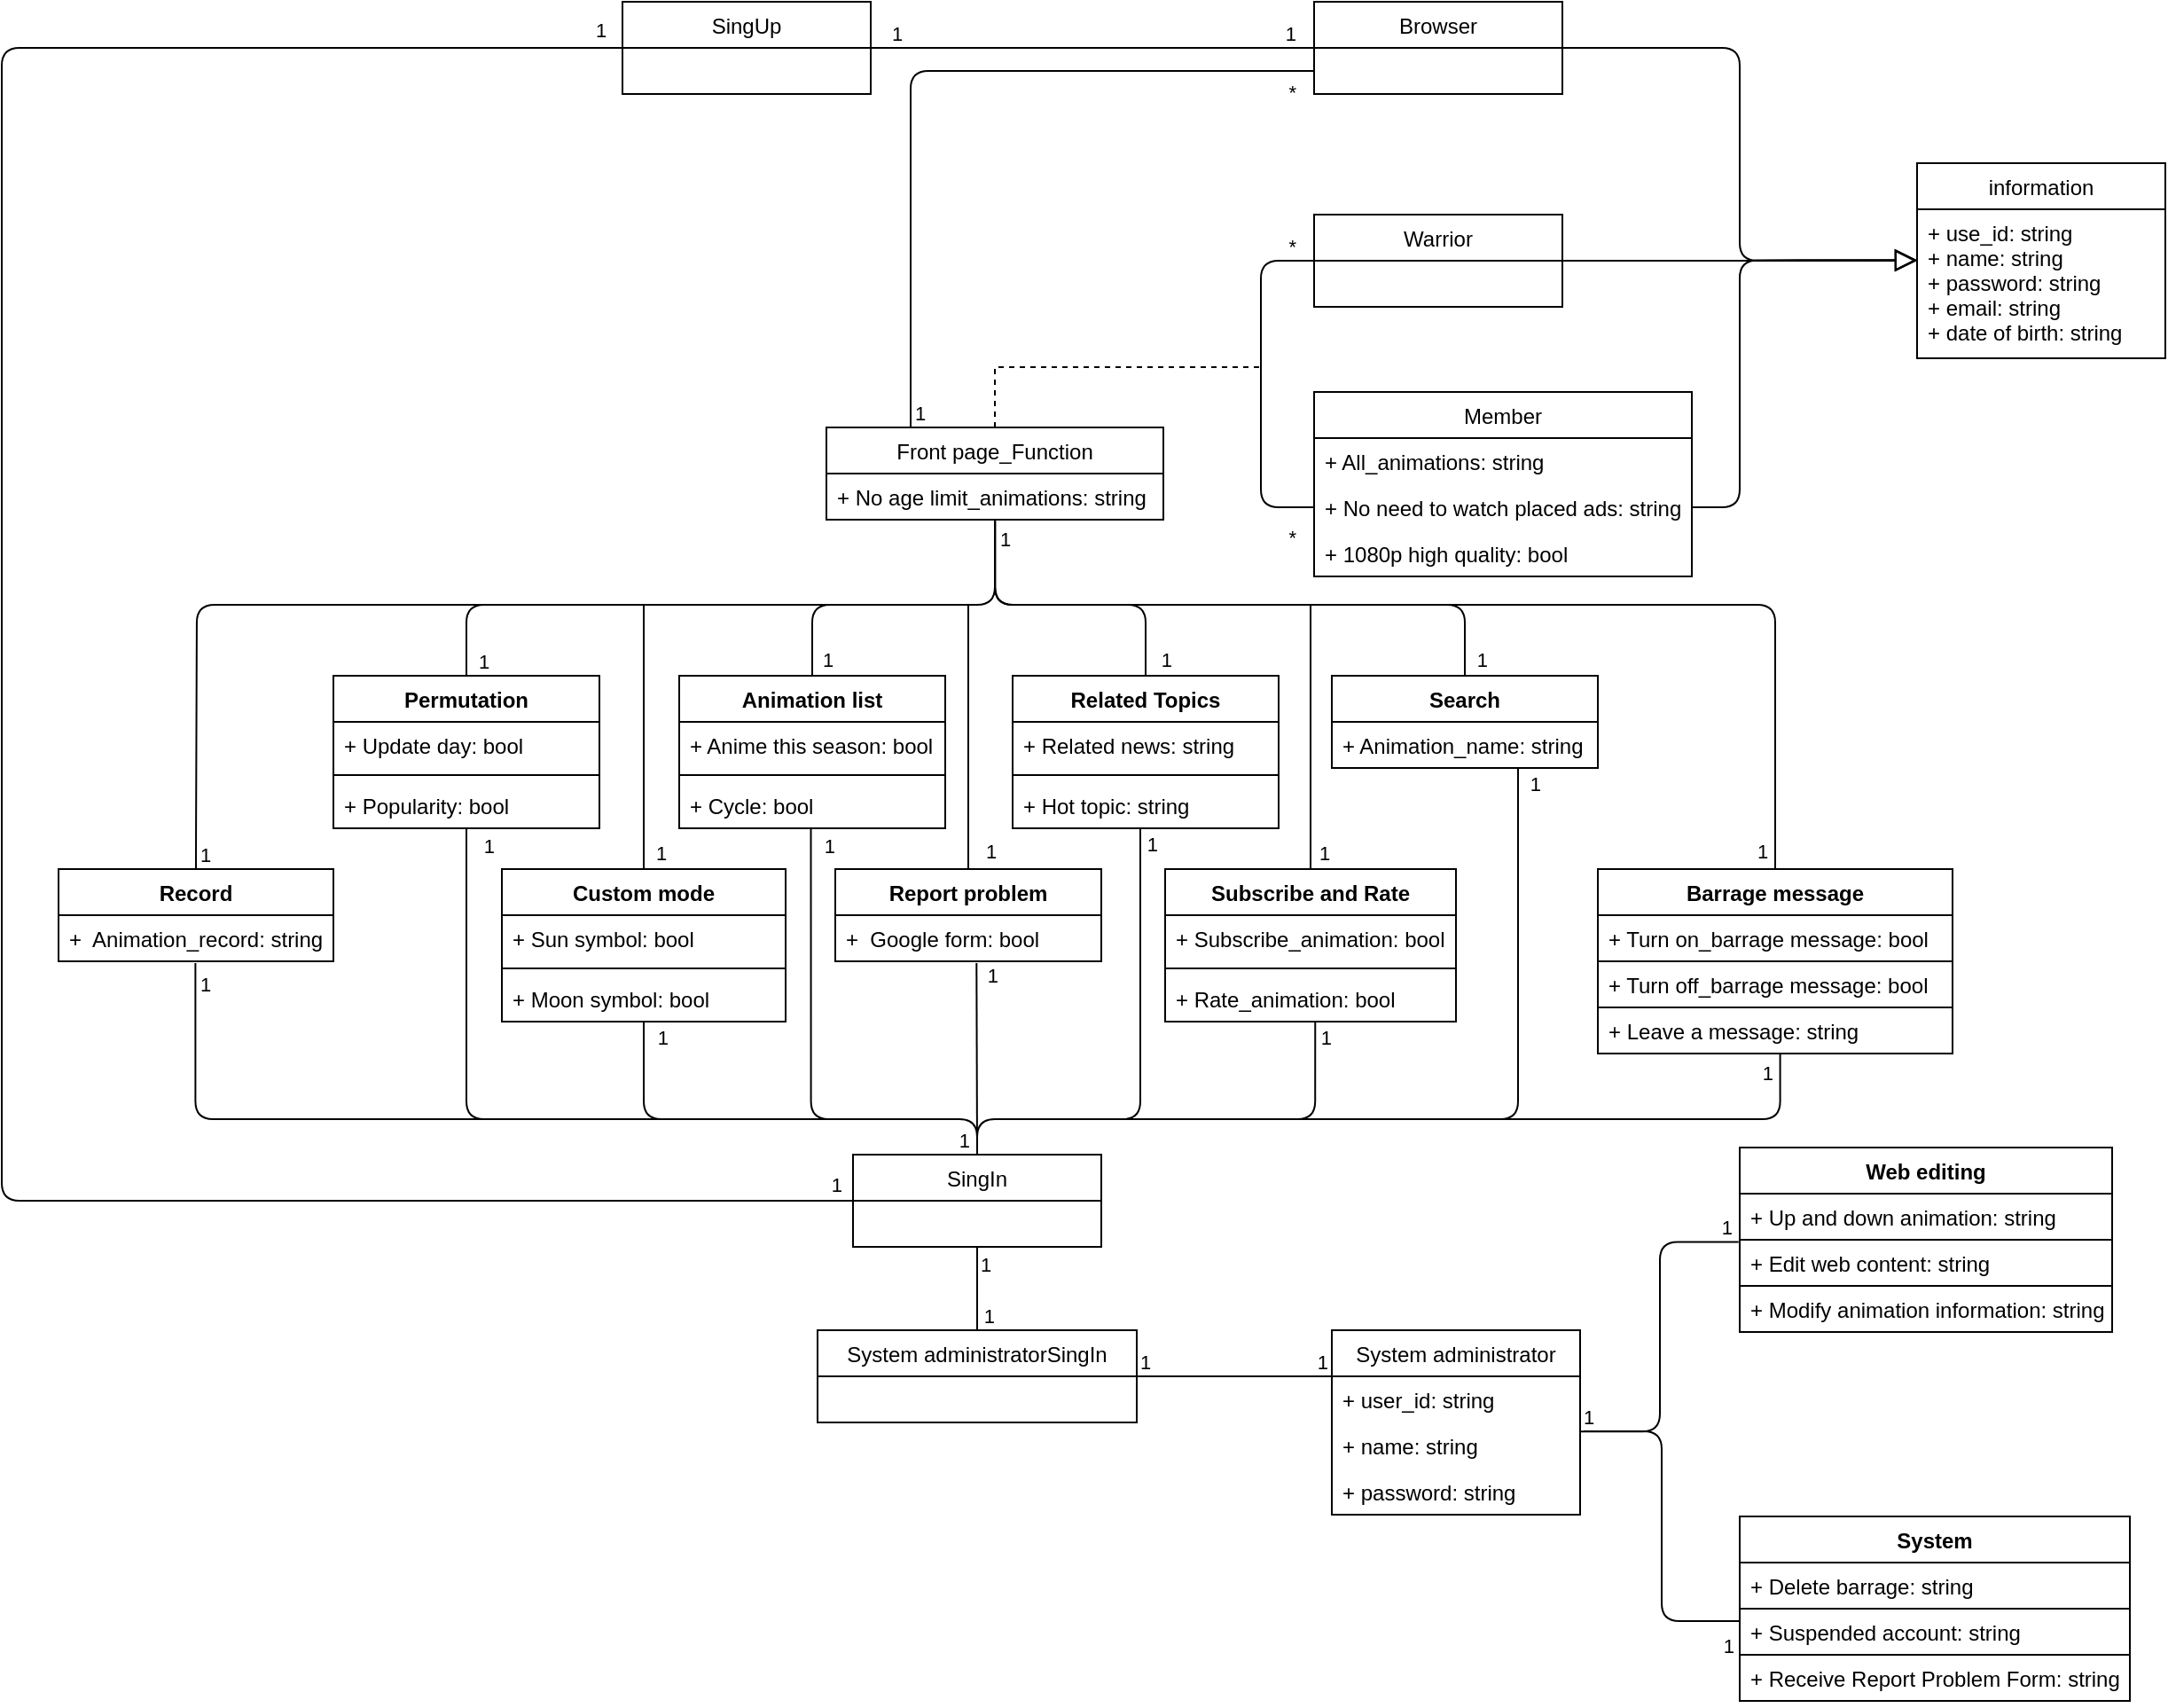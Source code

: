 <mxfile version="20.0.1" type="device"><diagram id="tWp7U-NLmgK9PzaAD5RM" name="第1頁"><mxGraphModel dx="2249" dy="794" grid="1" gridSize="10" guides="1" tooltips="1" connect="1" arrows="1" fold="1" page="1" pageScale="1" pageWidth="827" pageHeight="1169" math="0" shadow="0"><root><mxCell id="0"/><mxCell id="1" parent="0"/><mxCell id="ra0GD101B_zufnf_f1cw-1" value="Browser" style="swimlane;fontStyle=0;childLayout=stackLayout;horizontal=1;startSize=26;fillColor=none;horizontalStack=0;resizeParent=1;resizeParentMax=0;resizeLast=0;collapsible=1;marginBottom=0;" vertex="1" parent="1"><mxGeometry x="520" y="130" width="140" height="52" as="geometry"/></mxCell><mxCell id="ra0GD101B_zufnf_f1cw-2" value="Warrior" style="swimlane;fontStyle=0;childLayout=stackLayout;horizontal=1;startSize=26;fillColor=none;horizontalStack=0;resizeParent=1;resizeParentMax=0;resizeLast=0;collapsible=1;marginBottom=0;" vertex="1" parent="1"><mxGeometry x="520" y="250" width="140" height="52" as="geometry"/></mxCell><mxCell id="ra0GD101B_zufnf_f1cw-4" value="information" style="swimlane;fontStyle=0;childLayout=stackLayout;horizontal=1;startSize=26;fillColor=none;horizontalStack=0;resizeParent=1;resizeParentMax=0;resizeLast=0;collapsible=1;marginBottom=0;" vertex="1" parent="1"><mxGeometry x="860" y="221" width="140" height="110" as="geometry"/></mxCell><mxCell id="ra0GD101B_zufnf_f1cw-5" value="+ use_id: string&#10;+ name: string&#10;+ password: string&#10;+ email: string&#10;+ date of birth: string" style="text;strokeColor=none;fillColor=none;align=left;verticalAlign=top;spacingLeft=4;spacingRight=4;overflow=hidden;rotatable=0;points=[[0,0.5],[1,0.5]];portConstraint=eastwest;" vertex="1" parent="ra0GD101B_zufnf_f1cw-4"><mxGeometry y="26" width="140" height="84" as="geometry"/></mxCell><mxCell id="ra0GD101B_zufnf_f1cw-6" value="" style="endArrow=block;endSize=10;endFill=0;html=1;rounded=1;entryX=0;entryY=0.5;entryDx=0;entryDy=0;edgeStyle=orthogonalEdgeStyle;exitX=1;exitY=0.5;exitDx=0;exitDy=0;" edge="1" parent="1" source="ra0GD101B_zufnf_f1cw-1" target="ra0GD101B_zufnf_f1cw-4"><mxGeometry x="0.125" y="80" width="160" relative="1" as="geometry"><mxPoint x="770" y="316" as="sourcePoint"/><mxPoint x="830" y="280" as="targetPoint"/><mxPoint as="offset"/></mxGeometry></mxCell><mxCell id="ra0GD101B_zufnf_f1cw-7" value="" style="endArrow=block;endSize=10;endFill=0;html=1;rounded=1;edgeStyle=orthogonalEdgeStyle;exitX=1;exitY=0.5;exitDx=0;exitDy=0;" edge="1" parent="1" source="ra0GD101B_zufnf_f1cw-2"><mxGeometry x="0.125" y="80" width="160" relative="1" as="geometry"><mxPoint x="610" y="275.66" as="sourcePoint"/><mxPoint x="860" y="275.66" as="targetPoint"/><mxPoint as="offset"/></mxGeometry></mxCell><mxCell id="ra0GD101B_zufnf_f1cw-8" value="" style="endArrow=block;endSize=10;endFill=0;html=1;rounded=1;edgeStyle=orthogonalEdgeStyle;exitX=1;exitY=0.5;exitDx=0;exitDy=0;" edge="1" parent="1" source="ra0GD101B_zufnf_f1cw-176"><mxGeometry x="0.125" y="80" width="160" relative="1" as="geometry"><mxPoint x="660" y="396.0" as="sourcePoint"/><mxPoint x="860" y="275.66" as="targetPoint"/><mxPoint as="offset"/><Array as="points"><mxPoint x="760" y="415"/><mxPoint x="760" y="276"/></Array></mxGeometry></mxCell><mxCell id="ra0GD101B_zufnf_f1cw-9" value="SingUp" style="swimlane;fontStyle=0;childLayout=stackLayout;horizontal=1;startSize=26;fillColor=none;horizontalStack=0;resizeParent=1;resizeParentMax=0;resizeLast=0;collapsible=1;marginBottom=0;" vertex="1" parent="1"><mxGeometry x="130" y="130" width="140" height="52" as="geometry"/></mxCell><mxCell id="ra0GD101B_zufnf_f1cw-11" value="SingIn" style="swimlane;fontStyle=0;childLayout=stackLayout;horizontal=1;startSize=26;fillColor=none;horizontalStack=0;resizeParent=1;resizeParentMax=0;resizeLast=0;collapsible=1;marginBottom=0;" vertex="1" parent="1"><mxGeometry x="260" y="780" width="140" height="52" as="geometry"/></mxCell><mxCell id="ra0GD101B_zufnf_f1cw-13" value="" style="endArrow=none;html=1;edgeStyle=orthogonalEdgeStyle;rounded=0;exitX=1;exitY=0.5;exitDx=0;exitDy=0;entryX=0;entryY=0.5;entryDx=0;entryDy=0;" edge="1" parent="1" source="ra0GD101B_zufnf_f1cw-9" target="ra0GD101B_zufnf_f1cw-1"><mxGeometry relative="1" as="geometry"><mxPoint x="370" y="150" as="sourcePoint"/><mxPoint x="500" y="156" as="targetPoint"/></mxGeometry></mxCell><mxCell id="ra0GD101B_zufnf_f1cw-14" value="1" style="edgeLabel;resizable=0;html=1;align=left;verticalAlign=bottom;" connectable="0" vertex="1" parent="ra0GD101B_zufnf_f1cw-13"><mxGeometry x="-1" relative="1" as="geometry"><mxPoint x="10" as="offset"/></mxGeometry></mxCell><mxCell id="ra0GD101B_zufnf_f1cw-15" value="1" style="edgeLabel;resizable=0;html=1;align=right;verticalAlign=bottom;" connectable="0" vertex="1" parent="ra0GD101B_zufnf_f1cw-13"><mxGeometry x="1" relative="1" as="geometry"><mxPoint x="-10" as="offset"/></mxGeometry></mxCell><mxCell id="ra0GD101B_zufnf_f1cw-16" value="Front page_Function" style="swimlane;fontStyle=0;childLayout=stackLayout;horizontal=1;startSize=26;fillColor=none;horizontalStack=0;resizeParent=1;resizeParentMax=0;resizeLast=0;collapsible=1;marginBottom=0;" vertex="1" parent="1"><mxGeometry x="245" y="370" width="190" height="52" as="geometry"/></mxCell><mxCell id="ra0GD101B_zufnf_f1cw-17" value="+ No age limit_animations: string " style="text;strokeColor=none;fillColor=none;align=left;verticalAlign=top;spacingLeft=4;spacingRight=4;overflow=hidden;rotatable=0;points=[[0,0.5],[1,0.5]];portConstraint=eastwest;" vertex="1" parent="ra0GD101B_zufnf_f1cw-16"><mxGeometry y="26" width="190" height="26" as="geometry"/></mxCell><mxCell id="ra0GD101B_zufnf_f1cw-23" value="" style="endArrow=none;html=1;edgeStyle=orthogonalEdgeStyle;rounded=1;exitX=0;exitY=0.5;exitDx=0;exitDy=0;entryX=0;entryY=0.5;entryDx=0;entryDy=0;" edge="1" parent="1" source="ra0GD101B_zufnf_f1cw-176" target="ra0GD101B_zufnf_f1cw-2"><mxGeometry relative="1" as="geometry"><mxPoint x="520.0" y="396.0" as="sourcePoint"/><mxPoint x="550" y="250" as="targetPoint"/><Array as="points"><mxPoint x="490" y="415"/><mxPoint x="490" y="276"/></Array></mxGeometry></mxCell><mxCell id="ra0GD101B_zufnf_f1cw-26" value="" style="endArrow=none;dashed=1;html=1;rounded=0;edgeStyle=orthogonalEdgeStyle;exitX=0.5;exitY=0;exitDx=0;exitDy=0;" edge="1" parent="1" source="ra0GD101B_zufnf_f1cw-16"><mxGeometry width="50" height="50" relative="1" as="geometry"><mxPoint x="340" y="336" as="sourcePoint"/><mxPoint x="490" y="336" as="targetPoint"/><Array as="points"><mxPoint x="340" y="336"/></Array></mxGeometry></mxCell><mxCell id="ra0GD101B_zufnf_f1cw-31" value="" style="endArrow=none;html=1;edgeStyle=orthogonalEdgeStyle;rounded=1;entryX=0.5;entryY=0;entryDx=0;entryDy=0;exitX=0.501;exitY=1.022;exitDx=0;exitDy=0;exitPerimeter=0;" edge="1" parent="1" source="ra0GD101B_zufnf_f1cw-17" target="ra0GD101B_zufnf_f1cw-89"><mxGeometry relative="1" as="geometry"><mxPoint x="340" y="450" as="sourcePoint"/><mxPoint x="595" y="510" as="targetPoint"/><Array as="points"><mxPoint x="340" y="470"/><mxPoint x="605" y="470"/></Array></mxGeometry></mxCell><mxCell id="ra0GD101B_zufnf_f1cw-32" value="1" style="edgeLabel;resizable=0;html=1;align=left;verticalAlign=bottom;" connectable="0" vertex="1" parent="ra0GD101B_zufnf_f1cw-31"><mxGeometry x="-1" relative="1" as="geometry"><mxPoint x="1" y="19" as="offset"/></mxGeometry></mxCell><mxCell id="ra0GD101B_zufnf_f1cw-33" value="1" style="edgeLabel;resizable=0;html=1;align=right;verticalAlign=bottom;" connectable="0" vertex="1" parent="ra0GD101B_zufnf_f1cw-31"><mxGeometry x="1" relative="1" as="geometry"><mxPoint x="13" as="offset"/></mxGeometry></mxCell><mxCell id="ra0GD101B_zufnf_f1cw-36" value="" style="endArrow=none;html=1;edgeStyle=orthogonalEdgeStyle;rounded=1;exitX=0.493;exitY=1;exitDx=0;exitDy=0;exitPerimeter=0;entryX=0.5;entryY=0;entryDx=0;entryDy=0;" edge="1" parent="1" target="ra0GD101B_zufnf_f1cw-85"><mxGeometry relative="1" as="geometry"><mxPoint x="340.02" y="422" as="sourcePoint"/><mxPoint x="415" y="500" as="targetPoint"/><Array as="points"><mxPoint x="340" y="470"/><mxPoint x="425" y="470"/></Array></mxGeometry></mxCell><mxCell id="ra0GD101B_zufnf_f1cw-38" value="1" style="edgeLabel;resizable=0;html=1;align=right;verticalAlign=bottom;" connectable="0" vertex="1" parent="ra0GD101B_zufnf_f1cw-36"><mxGeometry x="1" relative="1" as="geometry"><mxPoint x="15" as="offset"/></mxGeometry></mxCell><mxCell id="ra0GD101B_zufnf_f1cw-41" value="" style="endArrow=none;html=1;edgeStyle=orthogonalEdgeStyle;rounded=1;exitX=0.5;exitY=0;exitDx=0;exitDy=0;" edge="1" parent="1" source="ra0GD101B_zufnf_f1cw-81"><mxGeometry relative="1" as="geometry"><mxPoint x="235" y="510" as="sourcePoint"/><mxPoint x="340" y="430" as="targetPoint"/><Array as="points"><mxPoint x="237" y="470"/><mxPoint x="340" y="470"/></Array></mxGeometry></mxCell><mxCell id="ra0GD101B_zufnf_f1cw-42" value="1" style="edgeLabel;resizable=0;html=1;align=left;verticalAlign=bottom;" connectable="0" vertex="1" parent="ra0GD101B_zufnf_f1cw-41"><mxGeometry x="-1" relative="1" as="geometry"><mxPoint x="4" y="-1" as="offset"/></mxGeometry></mxCell><mxCell id="ra0GD101B_zufnf_f1cw-47" value="" style="endArrow=none;html=1;edgeStyle=orthogonalEdgeStyle;rounded=1;exitX=0.5;exitY=0;exitDx=0;exitDy=0;" edge="1" parent="1" source="ra0GD101B_zufnf_f1cw-77"><mxGeometry relative="1" as="geometry"><mxPoint x="55" y="510" as="sourcePoint"/><mxPoint x="260" y="470" as="targetPoint"/><Array as="points"><mxPoint x="42" y="470"/></Array></mxGeometry></mxCell><mxCell id="ra0GD101B_zufnf_f1cw-48" value="1" style="edgeLabel;resizable=0;html=1;align=left;verticalAlign=bottom;" connectable="0" vertex="1" parent="ra0GD101B_zufnf_f1cw-47"><mxGeometry x="-1" relative="1" as="geometry"><mxPoint x="5" as="offset"/></mxGeometry></mxCell><mxCell id="ra0GD101B_zufnf_f1cw-52" value="" style="endArrow=none;html=1;edgeStyle=orthogonalEdgeStyle;rounded=1;exitX=0.25;exitY=0;exitDx=0;exitDy=0;entryX=0;entryY=0.75;entryDx=0;entryDy=0;" edge="1" parent="1" source="ra0GD101B_zufnf_f1cw-16" target="ra0GD101B_zufnf_f1cw-1"><mxGeometry relative="1" as="geometry"><mxPoint x="320" y="240" as="sourcePoint"/><mxPoint x="480" y="240" as="targetPoint"/></mxGeometry></mxCell><mxCell id="ra0GD101B_zufnf_f1cw-53" value="1" style="edgeLabel;resizable=0;html=1;align=left;verticalAlign=bottom;" connectable="0" vertex="1" parent="ra0GD101B_zufnf_f1cw-52"><mxGeometry x="-1" relative="1" as="geometry"/></mxCell><mxCell id="ra0GD101B_zufnf_f1cw-54" value="*" style="edgeLabel;resizable=0;html=1;align=right;verticalAlign=bottom;" connectable="0" vertex="1" parent="ra0GD101B_zufnf_f1cw-52"><mxGeometry x="1" relative="1" as="geometry"><mxPoint x="-10" y="20" as="offset"/></mxGeometry></mxCell><mxCell id="ra0GD101B_zufnf_f1cw-55" value="*" style="edgeLabel;resizable=0;html=1;align=right;verticalAlign=bottom;" connectable="0" vertex="1" parent="1"><mxGeometry x="510.0" y="276" as="geometry"/></mxCell><mxCell id="ra0GD101B_zufnf_f1cw-56" value="*" style="edgeLabel;resizable=0;html=1;align=right;verticalAlign=bottom;" connectable="0" vertex="1" parent="1"><mxGeometry x="510.0" y="440" as="geometry"/></mxCell><mxCell id="ra0GD101B_zufnf_f1cw-60" value="" style="endArrow=none;html=1;edgeStyle=orthogonalEdgeStyle;rounded=1;exitX=0.5;exitY=0;exitDx=0;exitDy=0;" edge="1" parent="1" source="ra0GD101B_zufnf_f1cw-100"><mxGeometry relative="1" as="geometry"><mxPoint x="142" y="610" as="sourcePoint"/><mxPoint x="142" y="470" as="targetPoint"/></mxGeometry></mxCell><mxCell id="ra0GD101B_zufnf_f1cw-61" value="1" style="edgeLabel;resizable=0;html=1;align=left;verticalAlign=bottom;" connectable="0" vertex="1" parent="ra0GD101B_zufnf_f1cw-60"><mxGeometry x="-1" relative="1" as="geometry"><mxPoint x="5" y="-1" as="offset"/></mxGeometry></mxCell><mxCell id="ra0GD101B_zufnf_f1cw-67" value="" style="endArrow=none;html=1;rounded=1;exitX=0.5;exitY=0;exitDx=0;exitDy=0;" edge="1" parent="1" source="ra0GD101B_zufnf_f1cw-98"><mxGeometry relative="1" as="geometry"><mxPoint x="325" y="555" as="sourcePoint"/><mxPoint x="325" y="470" as="targetPoint"/></mxGeometry></mxCell><mxCell id="ra0GD101B_zufnf_f1cw-68" value="1" style="edgeLabel;resizable=0;html=1;align=left;verticalAlign=bottom;" connectable="0" vertex="1" parent="ra0GD101B_zufnf_f1cw-67"><mxGeometry x="-1" relative="1" as="geometry"><mxPoint x="8" y="-2" as="offset"/></mxGeometry></mxCell><mxCell id="ra0GD101B_zufnf_f1cw-73" value="" style="endArrow=none;html=1;rounded=1;exitX=0.5;exitY=0;exitDx=0;exitDy=0;" edge="1" parent="1" source="ra0GD101B_zufnf_f1cw-93"><mxGeometry relative="1" as="geometry"><mxPoint x="516.055" y="609.86" as="sourcePoint"/><mxPoint x="518" y="470" as="targetPoint"/></mxGeometry></mxCell><mxCell id="ra0GD101B_zufnf_f1cw-74" value="1" style="edgeLabel;resizable=0;html=1;align=left;verticalAlign=bottom;" connectable="0" vertex="1" parent="ra0GD101B_zufnf_f1cw-73"><mxGeometry x="-1" relative="1" as="geometry"><mxPoint x="3" y="-1" as="offset"/></mxGeometry></mxCell><mxCell id="ra0GD101B_zufnf_f1cw-77" value="Permutation" style="swimlane;fontStyle=1;align=center;verticalAlign=top;childLayout=stackLayout;horizontal=1;startSize=26;horizontalStack=0;resizeParent=1;resizeParentMax=0;resizeLast=0;collapsible=1;marginBottom=0;" vertex="1" parent="1"><mxGeometry x="-33" y="510" width="150" height="86" as="geometry"/></mxCell><mxCell id="ra0GD101B_zufnf_f1cw-78" value="+ Update day: bool" style="text;strokeColor=none;fillColor=none;align=left;verticalAlign=top;spacingLeft=4;spacingRight=4;overflow=hidden;rotatable=0;points=[[0,0.5],[1,0.5]];portConstraint=eastwest;" vertex="1" parent="ra0GD101B_zufnf_f1cw-77"><mxGeometry y="26" width="150" height="26" as="geometry"/></mxCell><mxCell id="ra0GD101B_zufnf_f1cw-79" value="" style="line;strokeWidth=1;fillColor=none;align=left;verticalAlign=middle;spacingTop=-1;spacingLeft=3;spacingRight=3;rotatable=0;labelPosition=right;points=[];portConstraint=eastwest;" vertex="1" parent="ra0GD101B_zufnf_f1cw-77"><mxGeometry y="52" width="150" height="8" as="geometry"/></mxCell><mxCell id="ra0GD101B_zufnf_f1cw-80" value="+ Popularity: bool" style="text;strokeColor=none;fillColor=none;align=left;verticalAlign=top;spacingLeft=4;spacingRight=4;overflow=hidden;rotatable=0;points=[[0,0.5],[1,0.5]];portConstraint=eastwest;" vertex="1" parent="ra0GD101B_zufnf_f1cw-77"><mxGeometry y="60" width="150" height="26" as="geometry"/></mxCell><mxCell id="ra0GD101B_zufnf_f1cw-81" value="Animation list" style="swimlane;fontStyle=1;align=center;verticalAlign=top;childLayout=stackLayout;horizontal=1;startSize=26;horizontalStack=0;resizeParent=1;resizeParentMax=0;resizeLast=0;collapsible=1;marginBottom=0;" vertex="1" parent="1"><mxGeometry x="162" y="510" width="150" height="86" as="geometry"/></mxCell><mxCell id="ra0GD101B_zufnf_f1cw-82" value="+ Anime this season: bool" style="text;strokeColor=none;fillColor=none;align=left;verticalAlign=top;spacingLeft=4;spacingRight=4;overflow=hidden;rotatable=0;points=[[0,0.5],[1,0.5]];portConstraint=eastwest;" vertex="1" parent="ra0GD101B_zufnf_f1cw-81"><mxGeometry y="26" width="150" height="26" as="geometry"/></mxCell><mxCell id="ra0GD101B_zufnf_f1cw-83" value="" style="line;strokeWidth=1;fillColor=none;align=left;verticalAlign=middle;spacingTop=-1;spacingLeft=3;spacingRight=3;rotatable=0;labelPosition=right;points=[];portConstraint=eastwest;" vertex="1" parent="ra0GD101B_zufnf_f1cw-81"><mxGeometry y="52" width="150" height="8" as="geometry"/></mxCell><mxCell id="ra0GD101B_zufnf_f1cw-84" value="+ Cycle: bool" style="text;strokeColor=none;fillColor=none;align=left;verticalAlign=top;spacingLeft=4;spacingRight=4;overflow=hidden;rotatable=0;points=[[0,0.5],[1,0.5]];portConstraint=eastwest;" vertex="1" parent="ra0GD101B_zufnf_f1cw-81"><mxGeometry y="60" width="150" height="26" as="geometry"/></mxCell><mxCell id="ra0GD101B_zufnf_f1cw-85" value="Related Topics" style="swimlane;fontStyle=1;align=center;verticalAlign=top;childLayout=stackLayout;horizontal=1;startSize=26;horizontalStack=0;resizeParent=1;resizeParentMax=0;resizeLast=0;collapsible=1;marginBottom=0;" vertex="1" parent="1"><mxGeometry x="350" y="510" width="150" height="86" as="geometry"/></mxCell><mxCell id="ra0GD101B_zufnf_f1cw-86" value="+ Related news: string" style="text;strokeColor=none;fillColor=none;align=left;verticalAlign=top;spacingLeft=4;spacingRight=4;overflow=hidden;rotatable=0;points=[[0,0.5],[1,0.5]];portConstraint=eastwest;" vertex="1" parent="ra0GD101B_zufnf_f1cw-85"><mxGeometry y="26" width="150" height="26" as="geometry"/></mxCell><mxCell id="ra0GD101B_zufnf_f1cw-87" value="" style="line;strokeWidth=1;fillColor=none;align=left;verticalAlign=middle;spacingTop=-1;spacingLeft=3;spacingRight=3;rotatable=0;labelPosition=right;points=[];portConstraint=eastwest;" vertex="1" parent="ra0GD101B_zufnf_f1cw-85"><mxGeometry y="52" width="150" height="8" as="geometry"/></mxCell><mxCell id="ra0GD101B_zufnf_f1cw-88" value="+ Hot topic: string" style="text;strokeColor=none;fillColor=none;align=left;verticalAlign=top;spacingLeft=4;spacingRight=4;overflow=hidden;rotatable=0;points=[[0,0.5],[1,0.5]];portConstraint=eastwest;" vertex="1" parent="ra0GD101B_zufnf_f1cw-85"><mxGeometry y="60" width="150" height="26" as="geometry"/></mxCell><mxCell id="ra0GD101B_zufnf_f1cw-89" value="Search" style="swimlane;fontStyle=1;align=center;verticalAlign=top;childLayout=stackLayout;horizontal=1;startSize=26;horizontalStack=0;resizeParent=1;resizeParentMax=0;resizeLast=0;collapsible=1;marginBottom=0;" vertex="1" parent="1"><mxGeometry x="530" y="510" width="150" height="52" as="geometry"/></mxCell><mxCell id="ra0GD101B_zufnf_f1cw-90" value="+ Animation_name: string " style="text;strokeColor=none;fillColor=none;align=left;verticalAlign=top;spacingLeft=4;spacingRight=4;overflow=hidden;rotatable=0;points=[[0,0.5],[1,0.5]];portConstraint=eastwest;" vertex="1" parent="ra0GD101B_zufnf_f1cw-89"><mxGeometry y="26" width="150" height="26" as="geometry"/></mxCell><mxCell id="ra0GD101B_zufnf_f1cw-93" value="Subscribe and Rate" style="swimlane;fontStyle=1;align=center;verticalAlign=top;childLayout=stackLayout;horizontal=1;startSize=26;horizontalStack=0;resizeParent=1;resizeParentMax=0;resizeLast=0;collapsible=1;marginBottom=0;" vertex="1" parent="1"><mxGeometry x="436" y="619" width="164" height="86" as="geometry"/></mxCell><mxCell id="ra0GD101B_zufnf_f1cw-94" value="+ Subscribe_animation: bool" style="text;strokeColor=none;fillColor=none;align=left;verticalAlign=top;spacingLeft=4;spacingRight=4;overflow=hidden;rotatable=0;points=[[0,0.5],[1,0.5]];portConstraint=eastwest;" vertex="1" parent="ra0GD101B_zufnf_f1cw-93"><mxGeometry y="26" width="164" height="26" as="geometry"/></mxCell><mxCell id="ra0GD101B_zufnf_f1cw-95" value="" style="line;strokeWidth=1;fillColor=none;align=left;verticalAlign=middle;spacingTop=-1;spacingLeft=3;spacingRight=3;rotatable=0;labelPosition=right;points=[];portConstraint=eastwest;" vertex="1" parent="ra0GD101B_zufnf_f1cw-93"><mxGeometry y="52" width="164" height="8" as="geometry"/></mxCell><mxCell id="ra0GD101B_zufnf_f1cw-96" value="+ Rate_animation: bool" style="text;strokeColor=none;fillColor=none;align=left;verticalAlign=top;spacingLeft=4;spacingRight=4;overflow=hidden;rotatable=0;points=[[0,0.5],[1,0.5]];portConstraint=eastwest;" vertex="1" parent="ra0GD101B_zufnf_f1cw-93"><mxGeometry y="60" width="164" height="26" as="geometry"/></mxCell><mxCell id="ra0GD101B_zufnf_f1cw-98" value="Report problem" style="swimlane;fontStyle=1;align=center;verticalAlign=top;childLayout=stackLayout;horizontal=1;startSize=26;horizontalStack=0;resizeParent=1;resizeParentMax=0;resizeLast=0;collapsible=1;marginBottom=0;" vertex="1" parent="1"><mxGeometry x="250" y="619" width="150" height="52" as="geometry"/></mxCell><mxCell id="ra0GD101B_zufnf_f1cw-99" value="+  Google form: bool" style="text;strokeColor=none;fillColor=none;align=left;verticalAlign=top;spacingLeft=4;spacingRight=4;overflow=hidden;rotatable=0;points=[[0,0.5],[1,0.5]];portConstraint=eastwest;" vertex="1" parent="ra0GD101B_zufnf_f1cw-98"><mxGeometry y="26" width="150" height="26" as="geometry"/></mxCell><mxCell id="ra0GD101B_zufnf_f1cw-100" value="Custom mode" style="swimlane;fontStyle=1;align=center;verticalAlign=top;childLayout=stackLayout;horizontal=1;startSize=26;horizontalStack=0;resizeParent=1;resizeParentMax=0;resizeLast=0;collapsible=1;marginBottom=0;" vertex="1" parent="1"><mxGeometry x="62" y="619" width="160" height="86" as="geometry"/></mxCell><mxCell id="ra0GD101B_zufnf_f1cw-101" value="+ Sun symbol: bool" style="text;strokeColor=none;fillColor=none;align=left;verticalAlign=top;spacingLeft=4;spacingRight=4;overflow=hidden;rotatable=0;points=[[0,0.5],[1,0.5]];portConstraint=eastwest;" vertex="1" parent="ra0GD101B_zufnf_f1cw-100"><mxGeometry y="26" width="160" height="26" as="geometry"/></mxCell><mxCell id="ra0GD101B_zufnf_f1cw-102" value="" style="line;strokeWidth=1;fillColor=none;align=left;verticalAlign=middle;spacingTop=-1;spacingLeft=3;spacingRight=3;rotatable=0;labelPosition=right;points=[];portConstraint=eastwest;" vertex="1" parent="ra0GD101B_zufnf_f1cw-100"><mxGeometry y="52" width="160" height="8" as="geometry"/></mxCell><mxCell id="ra0GD101B_zufnf_f1cw-103" value="+ Moon symbol: bool" style="text;strokeColor=none;fillColor=none;align=left;verticalAlign=top;spacingLeft=4;spacingRight=4;overflow=hidden;rotatable=0;points=[[0,0.5],[1,0.5]];portConstraint=eastwest;" vertex="1" parent="ra0GD101B_zufnf_f1cw-100"><mxGeometry y="60" width="160" height="26" as="geometry"/></mxCell><mxCell id="ra0GD101B_zufnf_f1cw-108" value="Record" style="swimlane;fontStyle=1;align=center;verticalAlign=top;childLayout=stackLayout;horizontal=1;startSize=26;horizontalStack=0;resizeParent=1;resizeParentMax=0;resizeLast=0;collapsible=1;marginBottom=0;" vertex="1" parent="1"><mxGeometry x="-188" y="619" width="155" height="52" as="geometry"/></mxCell><mxCell id="ra0GD101B_zufnf_f1cw-109" value="+  Animation_record: string" style="text;strokeColor=none;fillColor=none;align=left;verticalAlign=top;spacingLeft=4;spacingRight=4;overflow=hidden;rotatable=0;points=[[0,0.5],[1,0.5]];portConstraint=eastwest;" vertex="1" parent="ra0GD101B_zufnf_f1cw-108"><mxGeometry y="26" width="155" height="26" as="geometry"/></mxCell><mxCell id="ra0GD101B_zufnf_f1cw-110" value="" style="endArrow=none;html=1;edgeStyle=orthogonalEdgeStyle;rounded=1;exitX=0.5;exitY=0;exitDx=0;exitDy=0;" edge="1" parent="1" source="ra0GD101B_zufnf_f1cw-108"><mxGeometry relative="1" as="geometry"><mxPoint x="240" y="720" as="sourcePoint"/><mxPoint x="70" y="470" as="targetPoint"/><Array as="points"><mxPoint x="-110" y="610"/><mxPoint x="-110" y="610"/><mxPoint x="-110" y="470"/></Array></mxGeometry></mxCell><mxCell id="ra0GD101B_zufnf_f1cw-111" value="1" style="edgeLabel;resizable=0;html=1;align=left;verticalAlign=bottom;" connectable="0" vertex="1" parent="ra0GD101B_zufnf_f1cw-110"><mxGeometry x="-1" relative="1" as="geometry"/></mxCell><mxCell id="ra0GD101B_zufnf_f1cw-119" value="Barrage message" style="swimlane;fontStyle=1;align=center;verticalAlign=top;childLayout=stackLayout;horizontal=1;startSize=26;horizontalStack=0;resizeParent=1;resizeParentMax=0;resizeLast=0;collapsible=1;marginBottom=0;strokeColor=default;" vertex="1" parent="1"><mxGeometry x="680" y="619" width="200" height="104" as="geometry"/></mxCell><mxCell id="ra0GD101B_zufnf_f1cw-120" value="+ Turn on_barrage message: bool" style="text;strokeColor=none;fillColor=none;align=left;verticalAlign=top;spacingLeft=4;spacingRight=4;overflow=hidden;rotatable=0;points=[[0,0.5],[1,0.5]];portConstraint=eastwest;" vertex="1" parent="ra0GD101B_zufnf_f1cw-119"><mxGeometry y="26" width="200" height="26" as="geometry"/></mxCell><mxCell id="ra0GD101B_zufnf_f1cw-121" value="+ Turn off_barrage message: bool" style="text;strokeColor=default;fillColor=none;align=left;verticalAlign=top;spacingLeft=4;spacingRight=4;overflow=hidden;rotatable=0;points=[[0,0.5],[1,0.5]];portConstraint=eastwest;" vertex="1" parent="ra0GD101B_zufnf_f1cw-119"><mxGeometry y="52" width="200" height="26" as="geometry"/></mxCell><mxCell id="ra0GD101B_zufnf_f1cw-122" value="+ Leave a message: string" style="text;strokeColor=none;fillColor=none;align=left;verticalAlign=top;spacingLeft=4;spacingRight=4;overflow=hidden;rotatable=0;points=[[0,0.5],[1,0.5]];portConstraint=eastwest;" vertex="1" parent="ra0GD101B_zufnf_f1cw-119"><mxGeometry y="78" width="200" height="26" as="geometry"/></mxCell><mxCell id="ra0GD101B_zufnf_f1cw-124" value="" style="endArrow=none;html=1;edgeStyle=orthogonalEdgeStyle;rounded=1;exitX=0.5;exitY=0;exitDx=0;exitDy=0;" edge="1" parent="1" source="ra0GD101B_zufnf_f1cw-119"><mxGeometry relative="1" as="geometry"><mxPoint x="780" y="560" as="sourcePoint"/><mxPoint x="590" y="470" as="targetPoint"/><Array as="points"><mxPoint x="780" y="470"/></Array></mxGeometry></mxCell><mxCell id="ra0GD101B_zufnf_f1cw-125" value="1" style="edgeLabel;resizable=0;html=1;align=left;verticalAlign=bottom;" connectable="0" vertex="1" parent="ra0GD101B_zufnf_f1cw-124"><mxGeometry x="-1" relative="1" as="geometry"><mxPoint x="-12" y="-2" as="offset"/></mxGeometry></mxCell><mxCell id="ra0GD101B_zufnf_f1cw-126" value="" style="endArrow=none;html=1;edgeStyle=orthogonalEdgeStyle;rounded=1;entryX=0.5;entryY=0;entryDx=0;entryDy=0;exitX=0.498;exitY=1.038;exitDx=0;exitDy=0;exitPerimeter=0;" edge="1" parent="1" source="ra0GD101B_zufnf_f1cw-109" target="ra0GD101B_zufnf_f1cw-11"><mxGeometry relative="1" as="geometry"><mxPoint x="-110" y="690" as="sourcePoint"/><mxPoint x="170" y="760" as="targetPoint"/><Array as="points"><mxPoint x="-111" y="760"/><mxPoint x="330" y="760"/></Array></mxGeometry></mxCell><mxCell id="ra0GD101B_zufnf_f1cw-127" value="1" style="edgeLabel;resizable=0;html=1;align=left;verticalAlign=bottom;" connectable="0" vertex="1" parent="ra0GD101B_zufnf_f1cw-126"><mxGeometry x="-1" relative="1" as="geometry"><mxPoint x="1" y="21" as="offset"/></mxGeometry></mxCell><mxCell id="ra0GD101B_zufnf_f1cw-128" value="1" style="edgeLabel;resizable=0;html=1;align=right;verticalAlign=bottom;" connectable="0" vertex="1" parent="ra0GD101B_zufnf_f1cw-126"><mxGeometry x="1" relative="1" as="geometry"><mxPoint x="-4" as="offset"/></mxGeometry></mxCell><mxCell id="ra0GD101B_zufnf_f1cw-132" value="" style="endArrow=none;html=1;rounded=1;entryX=0.531;entryY=1.038;entryDx=0;entryDy=0;entryPerimeter=0;" edge="1" parent="1" target="ra0GD101B_zufnf_f1cw-99"><mxGeometry width="50" height="50" relative="1" as="geometry"><mxPoint x="330" y="780" as="sourcePoint"/><mxPoint x="330" y="680" as="targetPoint"/></mxGeometry></mxCell><mxCell id="ra0GD101B_zufnf_f1cw-133" value="" style="endArrow=none;html=1;edgeStyle=orthogonalEdgeStyle;rounded=1;exitX=0.5;exitY=0;exitDx=0;exitDy=0;entryX=0.514;entryY=0.996;entryDx=0;entryDy=0;entryPerimeter=0;" edge="1" parent="1" source="ra0GD101B_zufnf_f1cw-11" target="ra0GD101B_zufnf_f1cw-122"><mxGeometry relative="1" as="geometry"><mxPoint x="680" y="760" as="sourcePoint"/><mxPoint x="783" y="730" as="targetPoint"/><Array as="points"><mxPoint x="330" y="760"/><mxPoint x="783" y="760"/></Array></mxGeometry></mxCell><mxCell id="ra0GD101B_zufnf_f1cw-135" value="1" style="edgeLabel;resizable=0;html=1;align=right;verticalAlign=bottom;" connectable="0" vertex="1" parent="ra0GD101B_zufnf_f1cw-133"><mxGeometry x="1" relative="1" as="geometry"><mxPoint x="-3" y="20" as="offset"/></mxGeometry></mxCell><mxCell id="ra0GD101B_zufnf_f1cw-141" value="1" style="edgeLabel;resizable=0;html=1;align=right;verticalAlign=bottom;" connectable="0" vertex="1" parent="1"><mxGeometry x="250" y="614.996" as="geometry"/></mxCell><mxCell id="ra0GD101B_zufnf_f1cw-142" value="1" style="edgeLabel;resizable=0;html=1;align=right;verticalAlign=bottom;" connectable="0" vertex="1" parent="1"><mxGeometry x="156" y="722.996" as="geometry"/></mxCell><mxCell id="ra0GD101B_zufnf_f1cw-143" value="1" style="edgeLabel;resizable=0;html=1;align=right;verticalAlign=bottom;" connectable="0" vertex="1" parent="1"><mxGeometry x="58" y="614.996" as="geometry"/></mxCell><mxCell id="ra0GD101B_zufnf_f1cw-144" value="1" style="edgeLabel;resizable=0;html=1;align=right;verticalAlign=bottom;" connectable="0" vertex="1" parent="1"><mxGeometry x="342" y="687.996" as="geometry"/></mxCell><mxCell id="ra0GD101B_zufnf_f1cw-145" value="1" style="edgeLabel;resizable=0;html=1;align=right;verticalAlign=bottom;" connectable="0" vertex="1" parent="1"><mxGeometry x="432" y="613.996" as="geometry"/></mxCell><mxCell id="ra0GD101B_zufnf_f1cw-146" value="1" style="edgeLabel;resizable=0;html=1;align=right;verticalAlign=bottom;" connectable="0" vertex="1" parent="1"><mxGeometry x="530" y="722.996" as="geometry"/></mxCell><mxCell id="ra0GD101B_zufnf_f1cw-147" value="1" style="edgeLabel;resizable=0;html=1;align=right;verticalAlign=bottom;" connectable="0" vertex="1" parent="1"><mxGeometry x="648" y="579.996" as="geometry"/></mxCell><mxCell id="ra0GD101B_zufnf_f1cw-148" value="" style="endArrow=none;html=1;edgeStyle=orthogonalEdgeStyle;rounded=1;" edge="1" parent="1" target="ra0GD101B_zufnf_f1cw-80"><mxGeometry relative="1" as="geometry"><mxPoint x="70" y="760" as="sourcePoint"/><mxPoint x="41.85" y="649.5" as="targetPoint"/><Array as="points"><mxPoint x="42" y="760"/></Array></mxGeometry></mxCell><mxCell id="ra0GD101B_zufnf_f1cw-151" value="" style="endArrow=none;html=1;edgeStyle=orthogonalEdgeStyle;rounded=1;exitX=0.5;exitY=1;exitDx=0;exitDy=0;" edge="1" parent="1" source="ra0GD101B_zufnf_f1cw-100"><mxGeometry relative="1" as="geometry"><mxPoint x="150" y="740" as="sourcePoint"/><mxPoint x="180" y="760" as="targetPoint"/><Array as="points"><mxPoint x="142" y="760"/></Array></mxGeometry></mxCell><mxCell id="ra0GD101B_zufnf_f1cw-154" value="" style="endArrow=none;html=1;edgeStyle=orthogonalEdgeStyle;rounded=1;entryX=0.495;entryY=0.995;entryDx=0;entryDy=0;entryPerimeter=0;" edge="1" parent="1" target="ra0GD101B_zufnf_f1cw-84"><mxGeometry relative="1" as="geometry"><mxPoint x="270" y="760" as="sourcePoint"/><mxPoint x="390" y="710" as="targetPoint"/><Array as="points"><mxPoint x="236" y="760"/></Array></mxGeometry></mxCell><mxCell id="ra0GD101B_zufnf_f1cw-157" value="" style="endArrow=none;html=1;edgeStyle=orthogonalEdgeStyle;rounded=1;entryX=0.48;entryY=1.012;entryDx=0;entryDy=0;entryPerimeter=0;" edge="1" parent="1" target="ra0GD101B_zufnf_f1cw-88"><mxGeometry relative="1" as="geometry"><mxPoint x="380" y="760" as="sourcePoint"/><mxPoint x="550" y="730" as="targetPoint"/><Array as="points"><mxPoint x="422" y="760"/></Array></mxGeometry></mxCell><mxCell id="ra0GD101B_zufnf_f1cw-160" value="" style="endArrow=none;html=1;edgeStyle=orthogonalEdgeStyle;rounded=1;entryX=0.516;entryY=1;entryDx=0;entryDy=0;entryPerimeter=0;" edge="1" parent="1" target="ra0GD101B_zufnf_f1cw-96"><mxGeometry relative="1" as="geometry"><mxPoint x="490" y="760" as="sourcePoint"/><mxPoint x="650" y="730" as="targetPoint"/><Array as="points"><mxPoint x="521" y="760"/></Array></mxGeometry></mxCell><mxCell id="ra0GD101B_zufnf_f1cw-163" value="" style="endArrow=none;html=1;edgeStyle=orthogonalEdgeStyle;rounded=1;entryX=0.7;entryY=0.982;entryDx=0;entryDy=0;entryPerimeter=0;" edge="1" parent="1" target="ra0GD101B_zufnf_f1cw-90"><mxGeometry relative="1" as="geometry"><mxPoint x="610" y="760" as="sourcePoint"/><mxPoint x="830" y="590" as="targetPoint"/><Array as="points"><mxPoint x="635" y="760"/></Array></mxGeometry></mxCell><mxCell id="ra0GD101B_zufnf_f1cw-166" value="" style="endArrow=none;html=1;edgeStyle=orthogonalEdgeStyle;rounded=1;entryX=0;entryY=0.5;entryDx=0;entryDy=0;exitX=0;exitY=0.5;exitDx=0;exitDy=0;" edge="1" parent="1" source="ra0GD101B_zufnf_f1cw-9" target="ra0GD101B_zufnf_f1cw-11"><mxGeometry relative="1" as="geometry"><mxPoint x="-40" y="820" as="sourcePoint"/><mxPoint x="120" y="820" as="targetPoint"/><Array as="points"><mxPoint x="-220" y="156"/><mxPoint x="-220" y="806"/></Array></mxGeometry></mxCell><mxCell id="ra0GD101B_zufnf_f1cw-167" value="1" style="edgeLabel;resizable=0;html=1;align=left;verticalAlign=bottom;" connectable="0" vertex="1" parent="ra0GD101B_zufnf_f1cw-166"><mxGeometry x="-1" relative="1" as="geometry"><mxPoint x="-17" y="-2" as="offset"/></mxGeometry></mxCell><mxCell id="ra0GD101B_zufnf_f1cw-168" value="1" style="edgeLabel;resizable=0;html=1;align=right;verticalAlign=bottom;" connectable="0" vertex="1" parent="ra0GD101B_zufnf_f1cw-166"><mxGeometry x="1" relative="1" as="geometry"><mxPoint x="-6" y="-1" as="offset"/></mxGeometry></mxCell><mxCell id="ra0GD101B_zufnf_f1cw-170" value="System administratorSingIn" style="swimlane;fontStyle=0;childLayout=stackLayout;horizontal=1;startSize=26;fillColor=none;horizontalStack=0;resizeParent=1;resizeParentMax=0;resizeLast=0;collapsible=1;marginBottom=0;" vertex="1" parent="1"><mxGeometry x="240" y="879" width="180" height="52" as="geometry"/></mxCell><mxCell id="ra0GD101B_zufnf_f1cw-171" value="" style="endArrow=none;html=1;rounded=1;exitX=0.5;exitY=1;exitDx=0;exitDy=0;entryX=0.5;entryY=0;entryDx=0;entryDy=0;" edge="1" parent="1" source="ra0GD101B_zufnf_f1cw-11" target="ra0GD101B_zufnf_f1cw-170"><mxGeometry relative="1" as="geometry"><mxPoint x="370" y="850" as="sourcePoint"/><mxPoint x="530" y="850" as="targetPoint"/></mxGeometry></mxCell><mxCell id="ra0GD101B_zufnf_f1cw-172" value="1" style="edgeLabel;resizable=0;html=1;align=left;verticalAlign=bottom;" connectable="0" vertex="1" parent="ra0GD101B_zufnf_f1cw-171"><mxGeometry x="-1" relative="1" as="geometry"><mxPoint y="18" as="offset"/></mxGeometry></mxCell><mxCell id="ra0GD101B_zufnf_f1cw-173" value="1" style="edgeLabel;resizable=0;html=1;align=right;verticalAlign=bottom;" connectable="0" vertex="1" parent="ra0GD101B_zufnf_f1cw-171"><mxGeometry x="1" relative="1" as="geometry"><mxPoint x="10" as="offset"/></mxGeometry></mxCell><mxCell id="ra0GD101B_zufnf_f1cw-174" value="Member" style="swimlane;fontStyle=0;childLayout=stackLayout;horizontal=1;startSize=26;fillColor=none;horizontalStack=0;resizeParent=1;resizeParentMax=0;resizeLast=0;collapsible=1;marginBottom=0;" vertex="1" parent="1"><mxGeometry x="520" y="350" width="213" height="104" as="geometry"/></mxCell><mxCell id="ra0GD101B_zufnf_f1cw-175" value="+ All_animations: string" style="text;strokeColor=none;fillColor=none;align=left;verticalAlign=top;spacingLeft=4;spacingRight=4;overflow=hidden;rotatable=0;points=[[0,0.5],[1,0.5]];portConstraint=eastwest;" vertex="1" parent="ra0GD101B_zufnf_f1cw-174"><mxGeometry y="26" width="213" height="26" as="geometry"/></mxCell><mxCell id="ra0GD101B_zufnf_f1cw-176" value="+ No need to watch placed ads: string" style="text;strokeColor=none;fillColor=none;align=left;verticalAlign=top;spacingLeft=4;spacingRight=4;overflow=hidden;rotatable=0;points=[[0,0.5],[1,0.5]];portConstraint=eastwest;" vertex="1" parent="ra0GD101B_zufnf_f1cw-174"><mxGeometry y="52" width="213" height="26" as="geometry"/></mxCell><mxCell id="ra0GD101B_zufnf_f1cw-177" value="+ 1080p high quality: bool" style="text;strokeColor=none;fillColor=none;align=left;verticalAlign=top;spacingLeft=4;spacingRight=4;overflow=hidden;rotatable=0;points=[[0,0.5],[1,0.5]];portConstraint=eastwest;" vertex="1" parent="ra0GD101B_zufnf_f1cw-174"><mxGeometry y="78" width="213" height="26" as="geometry"/></mxCell><mxCell id="ra0GD101B_zufnf_f1cw-178" value="" style="endArrow=none;html=1;rounded=1;exitX=1;exitY=0.5;exitDx=0;exitDy=0;entryX=0;entryY=0.25;entryDx=0;entryDy=0;" edge="1" parent="1" source="ra0GD101B_zufnf_f1cw-170" target="ra0GD101B_zufnf_f1cw-181"><mxGeometry relative="1" as="geometry"><mxPoint x="570" y="900" as="sourcePoint"/><mxPoint x="510" y="905" as="targetPoint"/></mxGeometry></mxCell><mxCell id="ra0GD101B_zufnf_f1cw-179" value="1" style="edgeLabel;resizable=0;html=1;align=left;verticalAlign=bottom;" connectable="0" vertex="1" parent="ra0GD101B_zufnf_f1cw-178"><mxGeometry x="-1" relative="1" as="geometry"/></mxCell><mxCell id="ra0GD101B_zufnf_f1cw-180" value="1" style="edgeLabel;resizable=0;html=1;align=right;verticalAlign=bottom;" connectable="0" vertex="1" parent="ra0GD101B_zufnf_f1cw-178"><mxGeometry x="1" relative="1" as="geometry"><mxPoint x="-2" as="offset"/></mxGeometry></mxCell><mxCell id="ra0GD101B_zufnf_f1cw-181" value="System administrator" style="swimlane;fontStyle=0;childLayout=stackLayout;horizontal=1;startSize=26;fillColor=none;horizontalStack=0;resizeParent=1;resizeParentMax=0;resizeLast=0;collapsible=1;marginBottom=0;" vertex="1" parent="1"><mxGeometry x="530" y="879" width="140" height="104" as="geometry"/></mxCell><mxCell id="ra0GD101B_zufnf_f1cw-182" value="+ user_id: string" style="text;strokeColor=none;fillColor=none;align=left;verticalAlign=top;spacingLeft=4;spacingRight=4;overflow=hidden;rotatable=0;points=[[0,0.5],[1,0.5]];portConstraint=eastwest;" vertex="1" parent="ra0GD101B_zufnf_f1cw-181"><mxGeometry y="26" width="140" height="26" as="geometry"/></mxCell><mxCell id="ra0GD101B_zufnf_f1cw-183" value="+ name: string" style="text;strokeColor=none;fillColor=none;align=left;verticalAlign=top;spacingLeft=4;spacingRight=4;overflow=hidden;rotatable=0;points=[[0,0.5],[1,0.5]];portConstraint=eastwest;" vertex="1" parent="ra0GD101B_zufnf_f1cw-181"><mxGeometry y="52" width="140" height="26" as="geometry"/></mxCell><mxCell id="ra0GD101B_zufnf_f1cw-184" value="+ password: string" style="text;strokeColor=none;fillColor=none;align=left;verticalAlign=top;spacingLeft=4;spacingRight=4;overflow=hidden;rotatable=0;points=[[0,0.5],[1,0.5]];portConstraint=eastwest;" vertex="1" parent="ra0GD101B_zufnf_f1cw-181"><mxGeometry y="78" width="140" height="26" as="geometry"/></mxCell><mxCell id="ra0GD101B_zufnf_f1cw-188" value="Web editing" style="swimlane;fontStyle=1;align=center;verticalAlign=top;childLayout=stackLayout;horizontal=1;startSize=26;horizontalStack=0;resizeParent=1;resizeParentMax=0;resizeLast=0;collapsible=1;marginBottom=0;strokeColor=default;" vertex="1" parent="1"><mxGeometry x="760" y="776" width="210" height="104" as="geometry"/></mxCell><mxCell id="ra0GD101B_zufnf_f1cw-189" value="+ Up and down animation: string" style="text;strokeColor=none;fillColor=none;align=left;verticalAlign=top;spacingLeft=4;spacingRight=4;overflow=hidden;rotatable=0;points=[[0,0.5],[1,0.5]];portConstraint=eastwest;" vertex="1" parent="ra0GD101B_zufnf_f1cw-188"><mxGeometry y="26" width="210" height="26" as="geometry"/></mxCell><mxCell id="ra0GD101B_zufnf_f1cw-190" value="+ Edit web content: string" style="text;strokeColor=default;fillColor=none;align=left;verticalAlign=top;spacingLeft=4;spacingRight=4;overflow=hidden;rotatable=0;points=[[0,0.5],[1,0.5]];portConstraint=eastwest;" vertex="1" parent="ra0GD101B_zufnf_f1cw-188"><mxGeometry y="52" width="210" height="26" as="geometry"/></mxCell><mxCell id="ra0GD101B_zufnf_f1cw-191" value="+ Modify animation information: string" style="text;strokeColor=none;fillColor=none;align=left;verticalAlign=top;spacingLeft=4;spacingRight=4;overflow=hidden;rotatable=0;points=[[0,0.5],[1,0.5]];portConstraint=eastwest;" vertex="1" parent="ra0GD101B_zufnf_f1cw-188"><mxGeometry y="78" width="210" height="26" as="geometry"/></mxCell><mxCell id="ra0GD101B_zufnf_f1cw-192" value="System" style="swimlane;fontStyle=1;align=center;verticalAlign=top;childLayout=stackLayout;horizontal=1;startSize=26;horizontalStack=0;resizeParent=1;resizeParentMax=0;resizeLast=0;collapsible=1;marginBottom=0;strokeColor=default;" vertex="1" parent="1"><mxGeometry x="760" y="984" width="220" height="104" as="geometry"/></mxCell><mxCell id="ra0GD101B_zufnf_f1cw-193" value="+ Delete barrage: string" style="text;strokeColor=none;fillColor=none;align=left;verticalAlign=top;spacingLeft=4;spacingRight=4;overflow=hidden;rotatable=0;points=[[0,0.5],[1,0.5]];portConstraint=eastwest;" vertex="1" parent="ra0GD101B_zufnf_f1cw-192"><mxGeometry y="26" width="220" height="26" as="geometry"/></mxCell><mxCell id="ra0GD101B_zufnf_f1cw-194" value="+ Suspended account: string" style="text;strokeColor=default;fillColor=none;align=left;verticalAlign=top;spacingLeft=4;spacingRight=4;overflow=hidden;rotatable=0;points=[[0,0.5],[1,0.5]];portConstraint=eastwest;" vertex="1" parent="ra0GD101B_zufnf_f1cw-192"><mxGeometry y="52" width="220" height="26" as="geometry"/></mxCell><mxCell id="ra0GD101B_zufnf_f1cw-195" value="+ Receive Report Problem Form: string" style="text;strokeColor=none;fillColor=none;align=left;verticalAlign=top;spacingLeft=4;spacingRight=4;overflow=hidden;rotatable=0;points=[[0,0.5],[1,0.5]];portConstraint=eastwest;" vertex="1" parent="ra0GD101B_zufnf_f1cw-192"><mxGeometry y="78" width="220" height="26" as="geometry"/></mxCell><mxCell id="ra0GD101B_zufnf_f1cw-196" value="" style="endArrow=none;html=1;edgeStyle=orthogonalEdgeStyle;rounded=1;exitX=1;exitY=0.198;exitDx=0;exitDy=0;exitPerimeter=0;entryX=-0.003;entryY=0.049;entryDx=0;entryDy=0;entryPerimeter=0;" edge="1" parent="1" source="ra0GD101B_zufnf_f1cw-183" target="ra0GD101B_zufnf_f1cw-190"><mxGeometry relative="1" as="geometry"><mxPoint x="740" y="930" as="sourcePoint"/><mxPoint x="900" y="930" as="targetPoint"/></mxGeometry></mxCell><mxCell id="ra0GD101B_zufnf_f1cw-197" value="1" style="edgeLabel;resizable=0;html=1;align=left;verticalAlign=bottom;" connectable="0" vertex="1" parent="ra0GD101B_zufnf_f1cw-196"><mxGeometry x="-1" relative="1" as="geometry"/></mxCell><mxCell id="ra0GD101B_zufnf_f1cw-198" value="1" style="edgeLabel;resizable=0;html=1;align=right;verticalAlign=bottom;" connectable="0" vertex="1" parent="ra0GD101B_zufnf_f1cw-196"><mxGeometry x="1" relative="1" as="geometry"><mxPoint x="-3" as="offset"/></mxGeometry></mxCell><mxCell id="ra0GD101B_zufnf_f1cw-203" value="" style="endArrow=none;html=1;edgeStyle=orthogonalEdgeStyle;rounded=1;entryX=-0.001;entryY=0.268;entryDx=0;entryDy=0;entryPerimeter=0;" edge="1" parent="1" target="ra0GD101B_zufnf_f1cw-194"><mxGeometry relative="1" as="geometry"><mxPoint x="672" y="936" as="sourcePoint"/><mxPoint x="754.68" y="1042.904" as="targetPoint"/><Array as="points"><mxPoint x="716" y="936"/><mxPoint x="716" y="1043"/><mxPoint x="760" y="1043"/></Array></mxGeometry></mxCell><mxCell id="ra0GD101B_zufnf_f1cw-206" value="1" style="edgeLabel;resizable=0;html=1;align=right;verticalAlign=bottom;" connectable="0" vertex="1" parent="1"><mxGeometry x="757.001" y="1065.004" as="geometry"/></mxCell></root></mxGraphModel></diagram></mxfile>